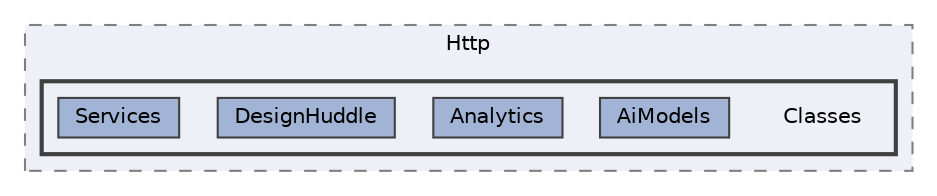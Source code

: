 digraph "app/Http/Classes"
{
 // LATEX_PDF_SIZE
  bgcolor="transparent";
  edge [fontname=Helvetica,fontsize=10,labelfontname=Helvetica,labelfontsize=10];
  node [fontname=Helvetica,fontsize=10,shape=box,height=0.2,width=0.4];
  compound=true
  subgraph clusterdir_0c4ee04d587063ecca91a7f35642b9f3 {
    graph [ bgcolor="#edf0f7", pencolor="grey50", label="Http", fontname=Helvetica,fontsize=10 style="filled,dashed", URL="dir_0c4ee04d587063ecca91a7f35642b9f3.html",tooltip=""]
  subgraph clusterdir_3d4ee0cb88557888526b7ac0acf65c3b {
    graph [ bgcolor="#edf0f7", pencolor="grey25", label="", fontname=Helvetica,fontsize=10 style="filled,bold", URL="dir_3d4ee0cb88557888526b7ac0acf65c3b.html",tooltip=""]
    dir_3d4ee0cb88557888526b7ac0acf65c3b [shape=plaintext, label="Classes"];
  dir_bc7401d09977b6621efe6b3b911bc3fb [label="AiModels", fillcolor="#a2b4d6", color="grey25", style="filled", URL="dir_bc7401d09977b6621efe6b3b911bc3fb.html",tooltip=""];
  dir_ecb688625cc637a2ed6b57146829786b [label="Analytics", fillcolor="#a2b4d6", color="grey25", style="filled", URL="dir_ecb688625cc637a2ed6b57146829786b.html",tooltip=""];
  dir_90dae586635775c07dd7710f92da20f7 [label="DesignHuddle", fillcolor="#a2b4d6", color="grey25", style="filled", URL="dir_90dae586635775c07dd7710f92da20f7.html",tooltip=""];
  dir_31d727cdc0b4b9b75dc4068635a9ea5f [label="Services", fillcolor="#a2b4d6", color="grey25", style="filled", URL="dir_31d727cdc0b4b9b75dc4068635a9ea5f.html",tooltip=""];
  }
  }
}
